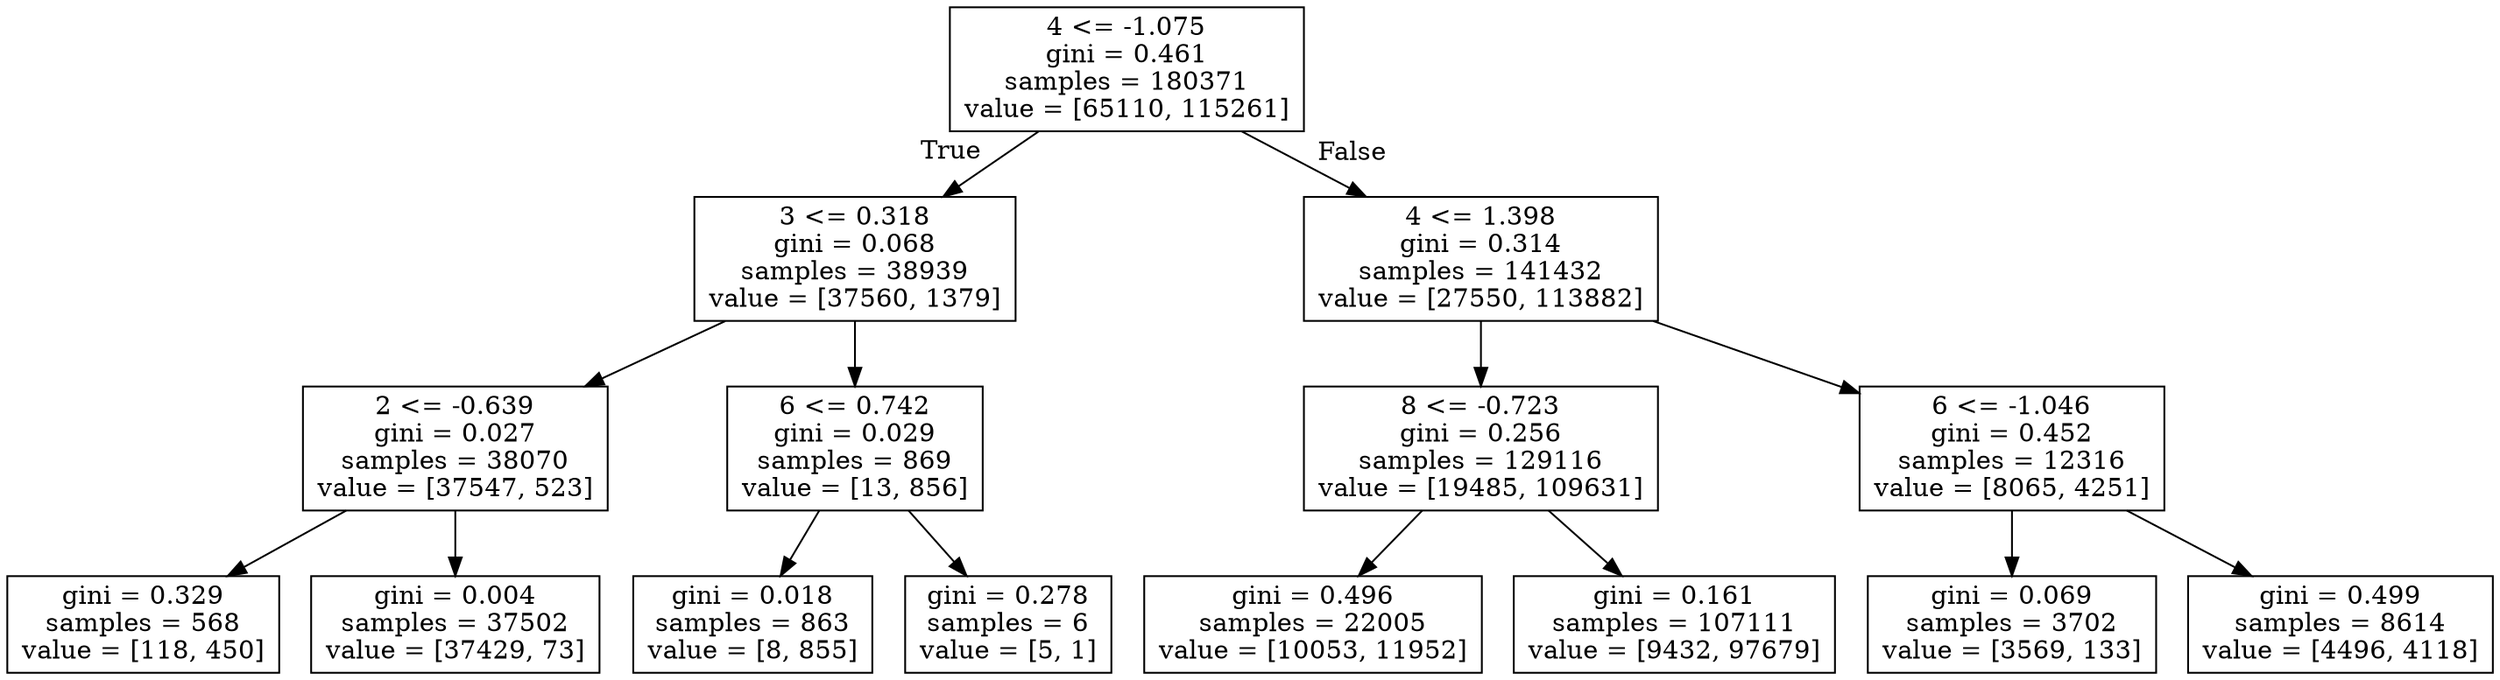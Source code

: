 digraph Tree {
node [shape=box] ;
0 [label="4 <= -1.075\ngini = 0.461\nsamples = 180371\nvalue = [65110, 115261]"] ;
1 [label="3 <= 0.318\ngini = 0.068\nsamples = 38939\nvalue = [37560, 1379]"] ;
0 -> 1 [labeldistance=2.5, labelangle=45, headlabel="True"] ;
2 [label="2 <= -0.639\ngini = 0.027\nsamples = 38070\nvalue = [37547, 523]"] ;
1 -> 2 ;
3 [label="gini = 0.329\nsamples = 568\nvalue = [118, 450]"] ;
2 -> 3 ;
4 [label="gini = 0.004\nsamples = 37502\nvalue = [37429, 73]"] ;
2 -> 4 ;
5 [label="6 <= 0.742\ngini = 0.029\nsamples = 869\nvalue = [13, 856]"] ;
1 -> 5 ;
6 [label="gini = 0.018\nsamples = 863\nvalue = [8, 855]"] ;
5 -> 6 ;
7 [label="gini = 0.278\nsamples = 6\nvalue = [5, 1]"] ;
5 -> 7 ;
8 [label="4 <= 1.398\ngini = 0.314\nsamples = 141432\nvalue = [27550, 113882]"] ;
0 -> 8 [labeldistance=2.5, labelangle=-45, headlabel="False"] ;
9 [label="8 <= -0.723\ngini = 0.256\nsamples = 129116\nvalue = [19485, 109631]"] ;
8 -> 9 ;
10 [label="gini = 0.496\nsamples = 22005\nvalue = [10053, 11952]"] ;
9 -> 10 ;
11 [label="gini = 0.161\nsamples = 107111\nvalue = [9432, 97679]"] ;
9 -> 11 ;
12 [label="6 <= -1.046\ngini = 0.452\nsamples = 12316\nvalue = [8065, 4251]"] ;
8 -> 12 ;
13 [label="gini = 0.069\nsamples = 3702\nvalue = [3569, 133]"] ;
12 -> 13 ;
14 [label="gini = 0.499\nsamples = 8614\nvalue = [4496, 4118]"] ;
12 -> 14 ;
}